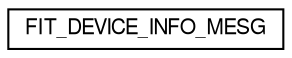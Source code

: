 digraph "Graphical Class Hierarchy"
{
  edge [fontname="FreeSans",fontsize="10",labelfontname="FreeSans",labelfontsize="10"];
  node [fontname="FreeSans",fontsize="10",shape=record];
  rankdir="LR";
  Node1 [label="FIT_DEVICE_INFO_MESG",height=0.2,width=0.4,color="black", fillcolor="white", style="filled",URL="$struct_f_i_t___d_e_v_i_c_e___i_n_f_o___m_e_s_g.html"];
}
